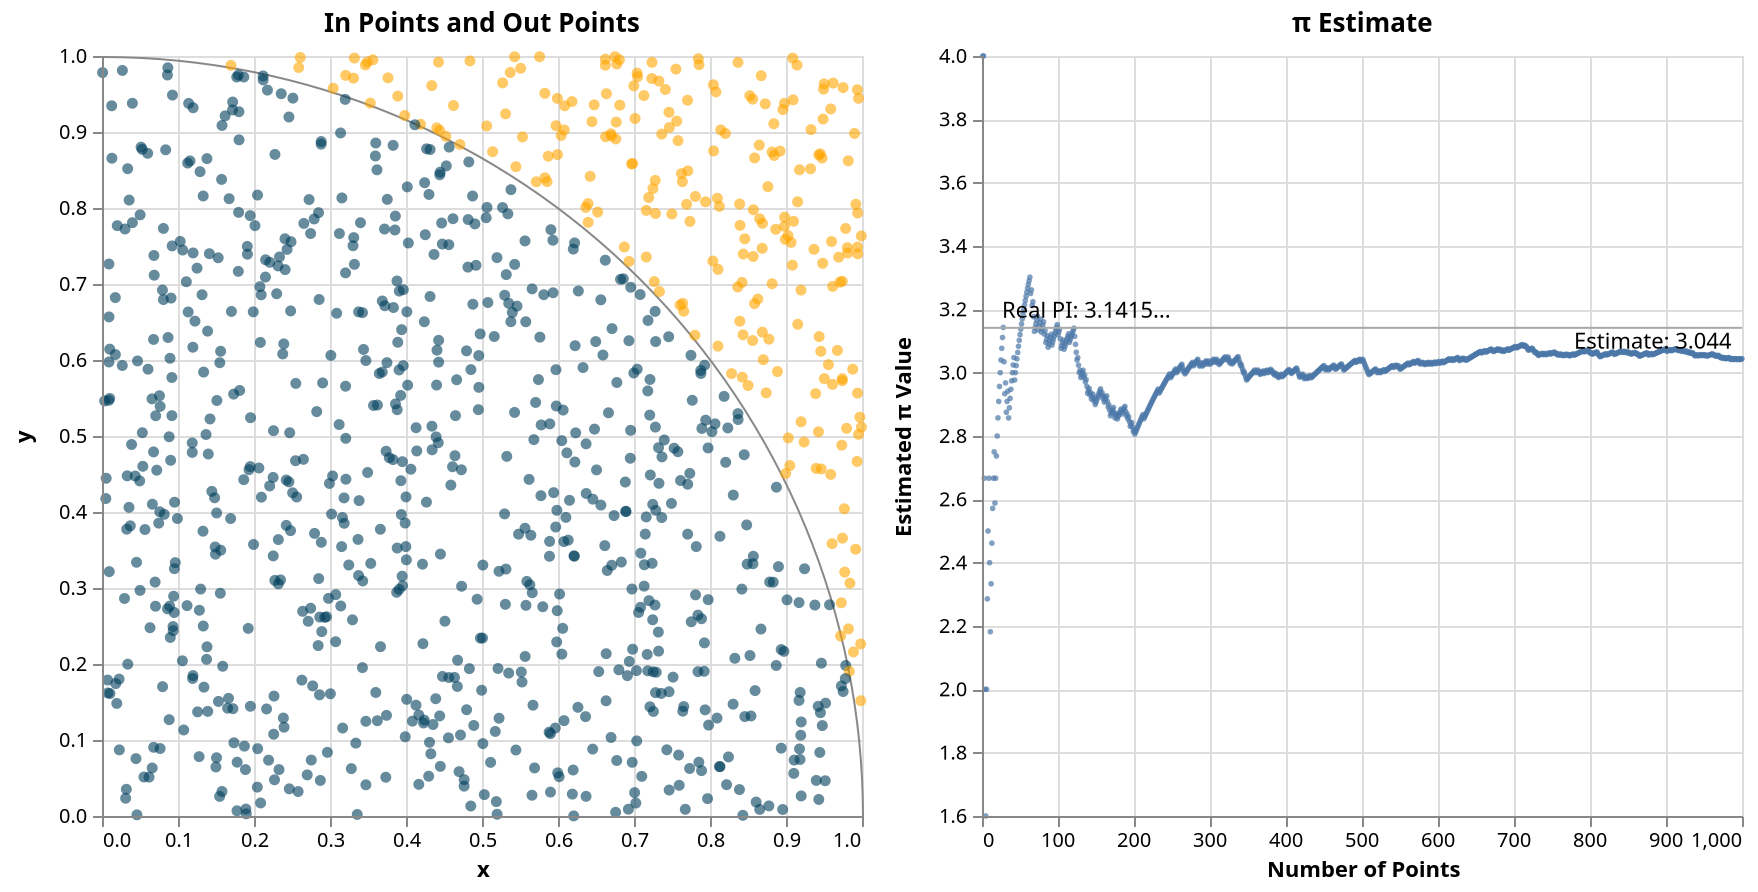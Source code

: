 {
  "$schema": "https://vega.github.io/schema/vega/v4.json",
  "autosize": "pad",
  "padding": 5,
  "height": 380,

  "data": [
    {
      "name": "random_data",
      "transform": [
        { "type": "sequence", "start": 1, "stop": 5001 },
        { "type": "formula", "as": "x", "expr": "random()" },
        { "type": "formula", "as": "y", "expr": "random()" },
        { "type": "filter", "expr": "datum.data <= num_points" }
      ]
    },
    {
      "name": "pi_estimates",
      "source": "random_data",
      "transform": [
        {
          "type": "formula", "as": "is_inside",
          "expr": "(datum.x * datum.x + datum.y * datum.y) < 1"
        },
        {
          "type": "window",
          "fields": ["is_inside"],
          "ops": ["sum"],
          "as": ["num_inside"]
        },
        {
          "type": "formula", "as": "estimate",
          "expr": "4 * datum.num_inside / datum.data"
        }
      ]
    },
    {
      "name": "pi_estimate",
      "source": "pi_estimates",
      "transform": [
        { "type": "filter", "expr": "datum.data == num_points" },
        { "type": "formula", "as": "value", "expr": "datum.estimate" }
      ]
    },
    {
      "name": "pi",
      "values": [{ "value": 3.141592653589793 }]
    }
  ],

  "signals": [
    {
      "name": "num_points",
      "value": 1000,
      "bind": {"input": "range", "min": 10, "max": 5000, "step": 1, "debounce": 10}
    }
  ],

  "layout": {
    "padding": 10,
    "offset": 20,
    "bounds": "full",
    "align": "all"
  },

  "marks": [
    {
      "type": "group",
      "style": "cell",
      "title": {
        "text": "In Points and Out Points",
        "frame": "group"
      },

      "encode": {
        "update": {
          "width": {"signal": "height"},
          "height": {"signal": "height"}
        }
      },

      "marks": [
        {
          "type": "arc",
          "encode": {
            "enter": {
              "stroke": {"value": "#888"},
              "strokeWidth": {"value": 1},
              "startAngle": {"signal": "1.570796"},
              "endAngle": {"value": 0},
              "x": {"value": 0.5},
              "y": {"signal": "height + 0.5"},
              "innerRadius": {"signal": "height"},
              "outerRadius": {"signal": "height"}
            }
          }
        },
        {
          "type": "symbol",
          "style": ["circle"],
          "from": {"data": "random_data"},
          "encode": {
            "update": {
              "opacity": {"value": 0.6},
              "fill": [
                {
                  "test": "sqrt(datum.x * datum.x + datum.y * datum.y) <= 1",
                  "value": "#003f5c"
                },
                { "value": "#ffa600" }
              ],
              "x": {"scale": "x_scale", "field": "x"},
              "y": {"scale": "y_scale", "field": "y"},
              "shape": {"value": "circle"}
            }
          }
        }
      ],

      "axes": [
        {
          "scale": "x_scale",
          "orient": "bottom",
          "title": "x",
          "labelFlush": true,
          "labelOverlap": true,
          "zindex": 1
        },
        {
          "scale": "x_scale",
          "orient": "bottom",
          "grid": true,
          "gridScale": "y_scale",
          "domain": false,
          "labels": false,
          "maxExtent": 0,
          "minExtent": 0,
          "ticks": false,
          "zindex": 0
        },
        {
          "scale": "y_scale",
          "orient": "left",
          "title": "y",
          "labelOverlap": true,
          "zindex": 1
        },
        {
          "scale": "y_scale",
          "orient": "left",
          "grid": true,
          "gridScale": "x_scale",
          "domain": false,
          "labels": false,
          "maxExtent": 0,
          "minExtent": 0,
          "ticks": false,
          "zindex": 0
        }
      ]
    },
    {
      "type": "group",
      "name": "concat_1_group",
      "style": "cell",
      "title": {
        "text": "π Estimate",
        "frame": "group"
      },

      "encode": {
        "update": {
          "width": {"signal": "height"},
          "height": {"signal": "height"}
        }
      },

      "marks": [
        {
          "type": "symbol",
          "style": ["circle"],
          "from": {"data": "pi_estimates"},
          "encode": {
            "update": {
              "opacity": {"value": 0.7},
              "fill": {"value": "#4c78a8"},
              "x": {"scale": "data_point_scale", "field": "data"},
              "y": {"scale": "pi_scale", "field": "estimate"},
              "size": {"value": 8},
              "shape": {"value": "circle"}
            }
          }
        },
        {
          "type": "rule",
          "from": {"data": "pi"},
          "encode": {
            "update": {
              "stroke": {"value": "darkgrey"},
              "x": {"value": 0},
              "y": {"scale": "pi_scale", "field": "value"},
              "x2": {"field": {"group": "width"}}
            }
          }
        },
        {
          "type": "text",
          "from": {"data": "pi"},
          "encode": {
            "update": {
              "align": {"value": "left"},
              "x": {"value": 10},
              "fill": {"value": "black"},
              "y": {"scale": "pi_scale", "field": "value", "offset": -5},
              "text": {"value": "Real PI: 3.1415..."}
            }
          }
        },
        {
          "type": "text",
          "from": {"data": "pi_estimate"},
          "encode": {
            "update": {
              "align": {"value": "right"},
              "x": {"signal": "height", "offset": -5},
              "dy": {"value": -5},
              "fill": {"value": "black"},
              "y": {"scale": "pi_scale", "field": "value"},
              "text": {"signal": "'Estimate: ' + format(datum.estimate, ',.3f')"}
            }
          }
        }
      ],

      "axes": [
        {
          "scale": "data_point_scale",
          "orient": "bottom",
          "title": "Number of Points",
          "labelFlush": true,
          "labelOverlap": true,
          "zindex": 1
        },
        {
          "scale": "data_point_scale",
          "orient": "bottom",
          "grid": true,
          "gridScale": "pi_scale",
          "domain": false,
          "labels": false,
          "maxExtent": 0,
          "minExtent": 0,
          "ticks": false,
          "zindex": 0
        },
        {
          "scale": "pi_scale",
          "orient": "left",
          "title": "Estimated π Value",
          "labelOverlap": true,
          "zindex": 1
        },
        {
          "scale": "pi_scale",
          "orient": "left",
          "grid": true,
          "gridScale": "data_point_scale",
          "domain": false,
          "labels": false,
          "maxExtent": 0,
          "minExtent": 0,
          "ticks": false,
          "zindex": 0
        }
      ]
    }
  ],

  "scales": [
    {
      "name": "x_scale",
      "type": "linear",
      "domain": [0, 1],
      "range": "height",
      "reverse": true,
      "nice": true,
      "zero": true
    },
    {
      "name": "y_scale",
      "type": "linear",
      "domain": [0, 1],
      "range": "height",
      "nice": true,
      "zero": true
    },
    {
      "name": "data_point_scale",
      "type": "linear",
      "domain": {
        "data": "pi_estimates",
        "field": "data"
      },
      "range": "height",
      "reverse": true,
      "nice": false,
      "zero": true
    },
    {
      "name": "pi_scale",
      "type": "linear",
      "domain": {
        "fields": [
          [2, 4],
          {"data": "pi", "field": "value"},
          {"data": "pi_estimates", "field": "estimate"}
        ]
      },
      "range": "height",
      "nice": true,
      "zero": false
    }
  ],

  "config": {
    "axisY": {"minExtent": 30}
  }
}

